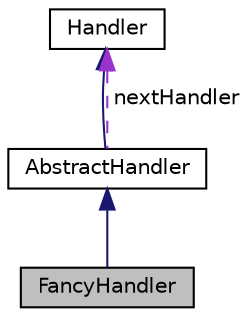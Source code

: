 digraph "FancyHandler"
{
 // LATEX_PDF_SIZE
  edge [fontname="Helvetica",fontsize="10",labelfontname="Helvetica",labelfontsize="10"];
  node [fontname="Helvetica",fontsize="10",shape=record];
  Node1 [label="FancyHandler",height=0.2,width=0.4,color="black", fillcolor="grey75", style="filled", fontcolor="black",tooltip="this class handles rides with fancy entities"];
  Node2 -> Node1 [dir="back",color="midnightblue",fontsize="10",style="solid",fontname="Helvetica"];
  Node2 [label="AbstractHandler",height=0.2,width=0.4,color="black", fillcolor="white", style="filled",URL="$classAbstractHandler.html",tooltip="This class inherits from the Handler class and is an abstract handler that will be used to chain hand..."];
  Node3 -> Node2 [dir="back",color="midnightblue",fontsize="10",style="solid",fontname="Helvetica"];
  Node3 [label="Handler",height=0.2,width=0.4,color="black", fillcolor="white", style="filled",URL="$classHandler.html",tooltip="this class is the base class for the handler classes"];
  Node3 -> Node2 [dir="back",color="darkorchid3",fontsize="10",style="dashed",label=" nextHandler" ,fontname="Helvetica"];
}
